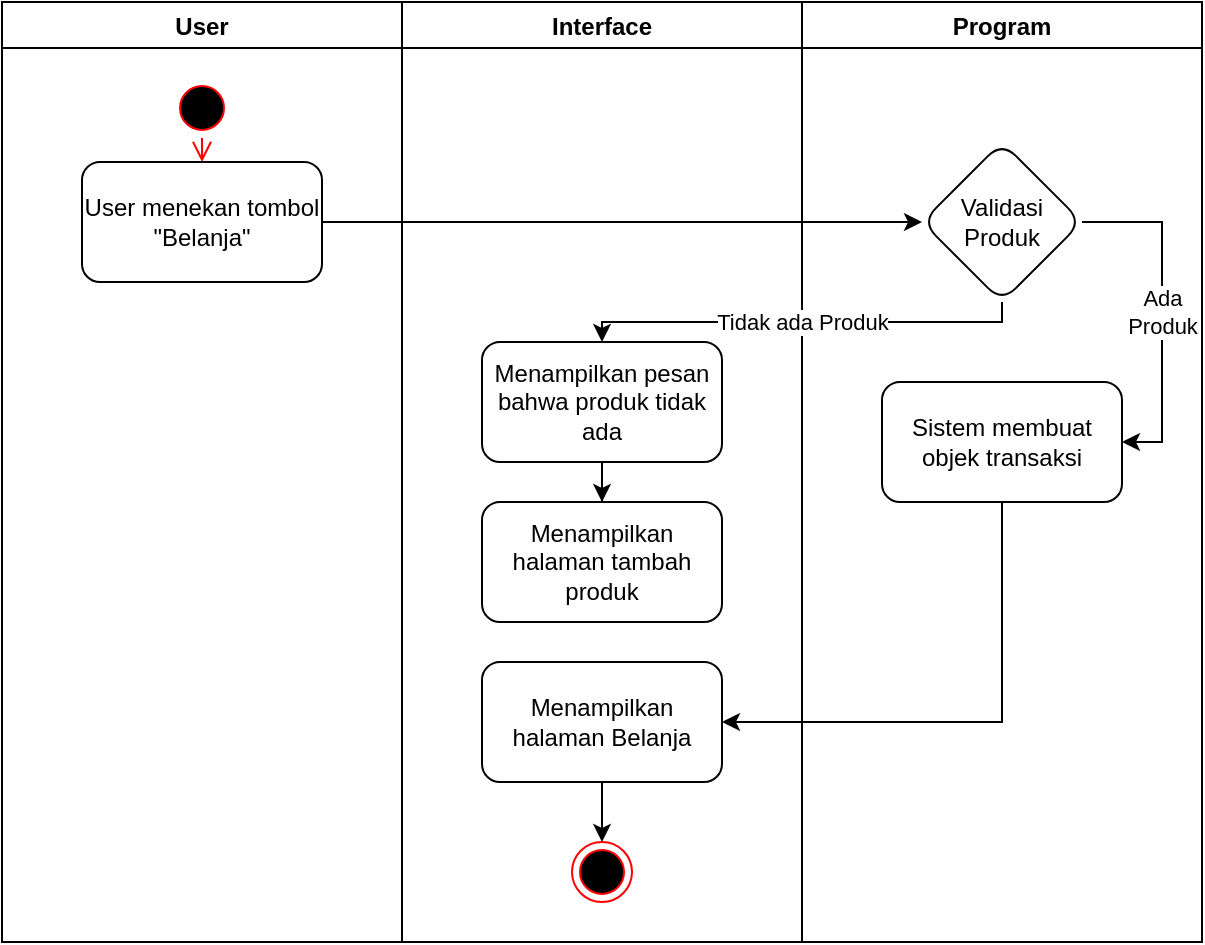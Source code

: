 <mxfile version="16.2.4" type="device"><diagram id="jfPEnC39YxAkHPxavCRk" name="Page-1"><mxGraphModel dx="828" dy="493" grid="1" gridSize="10" guides="1" tooltips="1" connect="1" arrows="1" fold="1" page="1" pageScale="1" pageWidth="850" pageHeight="1100" math="0" shadow="0"><root><mxCell id="0"/><mxCell id="1" parent="0"/><mxCell id="KQI5RUebgoX9cTgk_1tt-1" value="User" style="swimlane;" parent="1" vertex="1"><mxGeometry x="80" y="50" width="200" height="470" as="geometry"/></mxCell><mxCell id="KQI5RUebgoX9cTgk_1tt-4" value="" style="ellipse;html=1;shape=startState;fillColor=#000000;strokeColor=#ff0000;" parent="KQI5RUebgoX9cTgk_1tt-1" vertex="1"><mxGeometry x="85" y="38" width="30" height="30" as="geometry"/></mxCell><mxCell id="KQI5RUebgoX9cTgk_1tt-5" value="" style="edgeStyle=orthogonalEdgeStyle;html=1;verticalAlign=bottom;endArrow=open;endSize=8;strokeColor=#ff0000;rounded=0;entryX=0.5;entryY=0;entryDx=0;entryDy=0;" parent="KQI5RUebgoX9cTgk_1tt-1" source="KQI5RUebgoX9cTgk_1tt-4" edge="1"><mxGeometry relative="1" as="geometry"><mxPoint x="100" y="80" as="targetPoint"/></mxGeometry></mxCell><mxCell id="KQI5RUebgoX9cTgk_1tt-28" value="User menekan tombol &quot;Belanja&quot;" style="whiteSpace=wrap;html=1;rounded=1;" parent="KQI5RUebgoX9cTgk_1tt-1" vertex="1"><mxGeometry x="40" y="80" width="120" height="60" as="geometry"/></mxCell><mxCell id="KQI5RUebgoX9cTgk_1tt-2" value="Interface" style="swimlane;" parent="1" vertex="1"><mxGeometry x="280" y="50" width="200" height="470" as="geometry"/></mxCell><mxCell id="KQI5RUebgoX9cTgk_1tt-49" value="" style="ellipse;html=1;shape=endState;fillColor=#000000;strokeColor=#ff0000;" parent="KQI5RUebgoX9cTgk_1tt-2" vertex="1"><mxGeometry x="85" y="420" width="30" height="30" as="geometry"/></mxCell><mxCell id="SMyYs6XouRb4YI73ddy--5" value="" style="edgeStyle=orthogonalEdgeStyle;rounded=0;orthogonalLoop=1;jettySize=auto;html=1;" edge="1" parent="KQI5RUebgoX9cTgk_1tt-2" source="SMyYs6XouRb4YI73ddy--3" target="KQI5RUebgoX9cTgk_1tt-49"><mxGeometry relative="1" as="geometry"/></mxCell><mxCell id="SMyYs6XouRb4YI73ddy--3" value="Menampilkan halaman Belanja" style="whiteSpace=wrap;html=1;rounded=1;" vertex="1" parent="KQI5RUebgoX9cTgk_1tt-2"><mxGeometry x="40" y="330" width="120" height="60" as="geometry"/></mxCell><mxCell id="SMyYs6XouRb4YI73ddy--8" value="Menampilkan pesan bahwa produk tidak ada" style="whiteSpace=wrap;html=1;rounded=1;" vertex="1" parent="KQI5RUebgoX9cTgk_1tt-2"><mxGeometry x="40" y="170" width="120" height="60" as="geometry"/></mxCell><mxCell id="SMyYs6XouRb4YI73ddy--11" value="Menampilkan halaman tambah produk" style="whiteSpace=wrap;html=1;rounded=1;" vertex="1" parent="KQI5RUebgoX9cTgk_1tt-2"><mxGeometry x="40" y="250" width="120" height="60" as="geometry"/></mxCell><mxCell id="SMyYs6XouRb4YI73ddy--12" value="" style="edgeStyle=orthogonalEdgeStyle;rounded=0;orthogonalLoop=1;jettySize=auto;html=1;" edge="1" parent="KQI5RUebgoX9cTgk_1tt-2" source="SMyYs6XouRb4YI73ddy--8" target="SMyYs6XouRb4YI73ddy--11"><mxGeometry relative="1" as="geometry"/></mxCell><mxCell id="KQI5RUebgoX9cTgk_1tt-3" value="Program" style="swimlane;" parent="1" vertex="1"><mxGeometry x="480" y="50" width="200" height="470" as="geometry"/></mxCell><mxCell id="SMyYs6XouRb4YI73ddy--1" value="Sistem membuat objek transaksi" style="whiteSpace=wrap;html=1;rounded=1;" vertex="1" parent="KQI5RUebgoX9cTgk_1tt-3"><mxGeometry x="40" y="190" width="120" height="60" as="geometry"/></mxCell><mxCell id="SMyYs6XouRb4YI73ddy--10" value="Ada&lt;br&gt;Produk" style="edgeStyle=orthogonalEdgeStyle;rounded=0;orthogonalLoop=1;jettySize=auto;html=1;" edge="1" parent="KQI5RUebgoX9cTgk_1tt-3" source="SMyYs6XouRb4YI73ddy--6" target="SMyYs6XouRb4YI73ddy--1"><mxGeometry relative="1" as="geometry"><Array as="points"><mxPoint x="180" y="110"/><mxPoint x="180" y="220"/></Array></mxGeometry></mxCell><mxCell id="SMyYs6XouRb4YI73ddy--6" value="Validasi Produk" style="rhombus;whiteSpace=wrap;html=1;rounded=1;" vertex="1" parent="KQI5RUebgoX9cTgk_1tt-3"><mxGeometry x="60" y="70" width="80" height="80" as="geometry"/></mxCell><mxCell id="SMyYs6XouRb4YI73ddy--4" value="" style="edgeStyle=orthogonalEdgeStyle;rounded=0;orthogonalLoop=1;jettySize=auto;html=1;" edge="1" parent="1" source="SMyYs6XouRb4YI73ddy--1" target="SMyYs6XouRb4YI73ddy--3"><mxGeometry relative="1" as="geometry"><Array as="points"><mxPoint x="580" y="410"/></Array></mxGeometry></mxCell><mxCell id="SMyYs6XouRb4YI73ddy--7" value="" style="edgeStyle=orthogonalEdgeStyle;rounded=0;orthogonalLoop=1;jettySize=auto;html=1;" edge="1" parent="1" source="KQI5RUebgoX9cTgk_1tt-28" target="SMyYs6XouRb4YI73ddy--6"><mxGeometry relative="1" as="geometry"/></mxCell><mxCell id="SMyYs6XouRb4YI73ddy--9" value="Tidak ada Produk" style="edgeStyle=orthogonalEdgeStyle;rounded=0;orthogonalLoop=1;jettySize=auto;html=1;" edge="1" parent="1" source="SMyYs6XouRb4YI73ddy--6" target="SMyYs6XouRb4YI73ddy--8"><mxGeometry relative="1" as="geometry"><Array as="points"><mxPoint x="580" y="210"/></Array></mxGeometry></mxCell></root></mxGraphModel></diagram></mxfile>